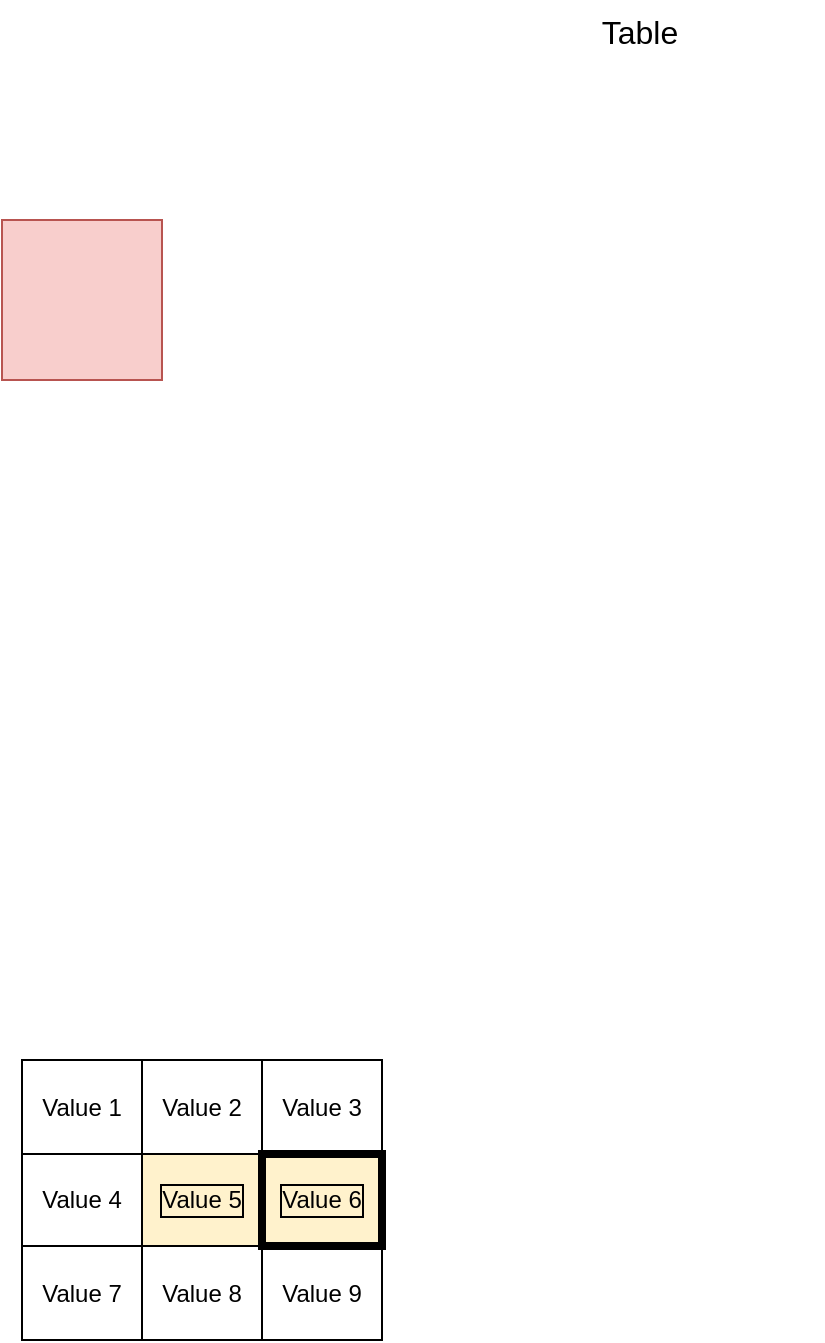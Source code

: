 <mxfile scale="1" border="0" version="24.7.16" pages="2">
  <diagram name="ページ1" id="U6xUQr6S9z3JtIOgiypR">
    <mxGraphModel dx="794" dy="412" grid="1" gridSize="10" guides="1" tooltips="1" connect="1" arrows="1" fold="1" page="1" pageScale="1" pageWidth="827" pageHeight="1169" math="0" shadow="0">
      <root>
        <mxCell id="0" />
        <mxCell id="1" parent="0" />
        <mxCell id="Lo0m9wbOEnz2ID4Yv2Ut-1" value="" style="whiteSpace=wrap;html=1;aspect=fixed;fillColor=#f8cecc;strokeColor=#b85450;" parent="1" vertex="1">
          <mxGeometry x="310" y="180" width="80" height="80" as="geometry" />
        </mxCell>
        <mxCell id="p9iNDjVz-hU1O5Anvqw2-74" value="" style="childLayout=tableLayout;recursiveResize=0;shadow=0;fillColor=none;fontColor=default;" parent="1" vertex="1">
          <mxGeometry x="320" y="600" width="180" height="140" as="geometry" />
        </mxCell>
        <mxCell id="p9iNDjVz-hU1O5Anvqw2-75" value="" style="shape=tableRow;horizontal=0;startSize=0;swimlaneHead=0;swimlaneBody=0;top=0;left=0;bottom=0;right=0;dropTarget=0;collapsible=0;recursiveResize=0;expand=0;fontStyle=0;fillColor=none;strokeColor=inherit;" parent="p9iNDjVz-hU1O5Anvqw2-74" vertex="1">
          <mxGeometry width="180" height="47" as="geometry" />
        </mxCell>
        <mxCell id="p9iNDjVz-hU1O5Anvqw2-76" value="Value 1" style="connectable=0;recursiveResize=0;strokeColor=inherit;fillColor=none;align=center;whiteSpace=wrap;html=1;" parent="p9iNDjVz-hU1O5Anvqw2-75" vertex="1">
          <mxGeometry width="60" height="47" as="geometry">
            <mxRectangle width="60" height="47" as="alternateBounds" />
          </mxGeometry>
        </mxCell>
        <mxCell id="p9iNDjVz-hU1O5Anvqw2-77" value="Value 2" style="connectable=0;recursiveResize=0;strokeColor=inherit;fillColor=none;align=center;whiteSpace=wrap;html=1;" parent="p9iNDjVz-hU1O5Anvqw2-75" vertex="1">
          <mxGeometry x="60" width="60" height="47" as="geometry">
            <mxRectangle width="60" height="47" as="alternateBounds" />
          </mxGeometry>
        </mxCell>
        <mxCell id="p9iNDjVz-hU1O5Anvqw2-78" value="Value 3" style="connectable=0;recursiveResize=0;strokeColor=inherit;fillColor=none;align=center;whiteSpace=wrap;html=1;" parent="p9iNDjVz-hU1O5Anvqw2-75" vertex="1">
          <mxGeometry x="120" width="60" height="47" as="geometry">
            <mxRectangle width="60" height="47" as="alternateBounds" />
          </mxGeometry>
        </mxCell>
        <mxCell id="p9iNDjVz-hU1O5Anvqw2-79" style="shape=tableRow;horizontal=0;startSize=0;swimlaneHead=0;swimlaneBody=0;top=0;left=0;bottom=0;right=0;dropTarget=0;collapsible=0;recursiveResize=0;expand=0;fontStyle=0;fillColor=none;strokeColor=inherit;" parent="p9iNDjVz-hU1O5Anvqw2-74" vertex="1">
          <mxGeometry y="47" width="180" height="46" as="geometry" />
        </mxCell>
        <mxCell id="p9iNDjVz-hU1O5Anvqw2-80" value="Value 4" style="connectable=0;recursiveResize=0;strokeColor=inherit;fillColor=none;align=center;whiteSpace=wrap;html=1;" parent="p9iNDjVz-hU1O5Anvqw2-79" vertex="1">
          <mxGeometry width="60" height="46" as="geometry">
            <mxRectangle width="60" height="46" as="alternateBounds" />
          </mxGeometry>
        </mxCell>
        <mxCell id="p9iNDjVz-hU1O5Anvqw2-81" value="Value 5" style="connectable=0;recursiveResize=0;strokeColor=inherit;fillColor=#fff2cc;align=center;whiteSpace=wrap;html=1;labelBorderColor=default;perimeterSpacing=0;shadow=0;" parent="p9iNDjVz-hU1O5Anvqw2-79" vertex="1">
          <mxGeometry x="60" width="60" height="46" as="geometry">
            <mxRectangle width="60" height="46" as="alternateBounds" />
          </mxGeometry>
        </mxCell>
        <mxCell id="p9iNDjVz-hU1O5Anvqw2-82" value="Value 6" style="connectable=0;recursiveResize=0;strokeColor=default;fillColor=#fff2cc;align=center;whiteSpace=wrap;html=1;labelBorderColor=default;perimeterSpacing=0;shadow=0;strokeWidth=4;" parent="p9iNDjVz-hU1O5Anvqw2-79" vertex="1">
          <mxGeometry x="120" width="60" height="46" as="geometry">
            <mxRectangle width="60" height="46" as="alternateBounds" />
          </mxGeometry>
        </mxCell>
        <mxCell id="p9iNDjVz-hU1O5Anvqw2-83" style="shape=tableRow;horizontal=0;startSize=0;swimlaneHead=0;swimlaneBody=0;top=0;left=0;bottom=0;right=0;dropTarget=0;collapsible=0;recursiveResize=0;expand=0;fontStyle=0;fillColor=none;strokeColor=inherit;" parent="p9iNDjVz-hU1O5Anvqw2-74" vertex="1">
          <mxGeometry y="93" width="180" height="47" as="geometry" />
        </mxCell>
        <mxCell id="p9iNDjVz-hU1O5Anvqw2-84" value="Value 7" style="connectable=0;recursiveResize=0;strokeColor=inherit;fillColor=none;align=center;whiteSpace=wrap;html=1;" parent="p9iNDjVz-hU1O5Anvqw2-83" vertex="1">
          <mxGeometry width="60" height="47" as="geometry">
            <mxRectangle width="60" height="47" as="alternateBounds" />
          </mxGeometry>
        </mxCell>
        <mxCell id="p9iNDjVz-hU1O5Anvqw2-85" value="Value 8" style="connectable=0;recursiveResize=0;strokeColor=inherit;fillColor=none;align=center;whiteSpace=wrap;html=1;" parent="p9iNDjVz-hU1O5Anvqw2-83" vertex="1">
          <mxGeometry x="60" width="60" height="47" as="geometry">
            <mxRectangle width="60" height="47" as="alternateBounds" />
          </mxGeometry>
        </mxCell>
        <mxCell id="p9iNDjVz-hU1O5Anvqw2-86" value="Value 9" style="connectable=0;recursiveResize=0;strokeColor=inherit;fillColor=none;align=center;whiteSpace=wrap;html=1;" parent="p9iNDjVz-hU1O5Anvqw2-83" vertex="1">
          <mxGeometry x="120" width="60" height="47" as="geometry">
            <mxRectangle width="60" height="47" as="alternateBounds" />
          </mxGeometry>
        </mxCell>
        <mxCell id="p9iNDjVz-hU1O5Anvqw2-87" value="Table" style="shape=table;startSize=30;container=1;collapsible=0;childLayout=tableLayout;strokeColor=none;fontSize=16;top=0;bottom=0;left=0;right=0;strokeWidth=5;" parent="1" vertex="1">
          <mxGeometry x="538" y="70" width="182" height="150" as="geometry" />
        </mxCell>
        <mxCell id="p9iNDjVz-hU1O5Anvqw2-88" value="" style="shape=tableRow;horizontal=0;startSize=0;swimlaneHead=0;swimlaneBody=0;strokeColor=inherit;top=0;left=0;bottom=0;right=0;collapsible=0;dropTarget=0;fillColor=none;points=[[0,0.5],[1,0.5]];portConstraint=eastwest;fontSize=16;" parent="p9iNDjVz-hU1O5Anvqw2-87" vertex="1">
          <mxGeometry y="30" width="182" height="40" as="geometry" />
        </mxCell>
        <mxCell id="p9iNDjVz-hU1O5Anvqw2-89" value="" style="shape=partialRectangle;html=1;whiteSpace=wrap;connectable=0;strokeColor=default;overflow=hidden;fillColor=none;top=0;left=0;bottom=0;right=0;pointerEvents=1;fontSize=16;" parent="p9iNDjVz-hU1O5Anvqw2-88" vertex="1">
          <mxGeometry width="60" height="40" as="geometry">
            <mxRectangle width="60" height="40" as="alternateBounds" />
          </mxGeometry>
        </mxCell>
        <mxCell id="p9iNDjVz-hU1O5Anvqw2-90" value="" style="shape=partialRectangle;html=1;whiteSpace=wrap;connectable=0;strokeColor=default;overflow=hidden;fillColor=none;top=0;left=0;bottom=0;right=0;pointerEvents=1;fontSize=16;" parent="p9iNDjVz-hU1O5Anvqw2-88" vertex="1">
          <mxGeometry x="60" width="62" height="40" as="geometry">
            <mxRectangle width="62" height="40" as="alternateBounds" />
          </mxGeometry>
        </mxCell>
        <mxCell id="p9iNDjVz-hU1O5Anvqw2-91" value="" style="shape=partialRectangle;html=1;whiteSpace=wrap;connectable=0;strokeColor=default;overflow=hidden;fillColor=none;top=0;left=0;bottom=0;right=0;pointerEvents=1;fontSize=16;" parent="p9iNDjVz-hU1O5Anvqw2-88" vertex="1">
          <mxGeometry x="122" width="60" height="40" as="geometry">
            <mxRectangle width="60" height="40" as="alternateBounds" />
          </mxGeometry>
        </mxCell>
        <mxCell id="p9iNDjVz-hU1O5Anvqw2-92" value="" style="shape=tableRow;horizontal=0;startSize=0;swimlaneHead=0;swimlaneBody=0;strokeColor=inherit;top=0;left=0;bottom=0;right=0;collapsible=0;dropTarget=0;fillColor=none;points=[[0,0.5],[1,0.5]];portConstraint=eastwest;fontSize=16;" parent="p9iNDjVz-hU1O5Anvqw2-87" vertex="1">
          <mxGeometry y="70" width="182" height="40" as="geometry" />
        </mxCell>
        <mxCell id="p9iNDjVz-hU1O5Anvqw2-93" value="" style="shape=partialRectangle;html=1;whiteSpace=wrap;connectable=0;strokeColor=default;overflow=hidden;fillColor=none;top=0;left=0;bottom=0;right=0;pointerEvents=1;fontSize=16;" parent="p9iNDjVz-hU1O5Anvqw2-92" vertex="1">
          <mxGeometry width="60" height="40" as="geometry">
            <mxRectangle width="60" height="40" as="alternateBounds" />
          </mxGeometry>
        </mxCell>
        <mxCell id="p9iNDjVz-hU1O5Anvqw2-94" value="" style="shape=partialRectangle;html=1;whiteSpace=wrap;connectable=0;strokeColor=default;overflow=hidden;fillColor=none;top=0;left=0;bottom=0;right=0;pointerEvents=1;fontSize=16;" parent="p9iNDjVz-hU1O5Anvqw2-92" vertex="1">
          <mxGeometry x="60" width="62" height="40" as="geometry">
            <mxRectangle width="62" height="40" as="alternateBounds" />
          </mxGeometry>
        </mxCell>
        <mxCell id="p9iNDjVz-hU1O5Anvqw2-95" value="" style="shape=partialRectangle;html=1;whiteSpace=wrap;connectable=0;strokeColor=default;overflow=hidden;fillColor=none;top=0;left=0;bottom=0;right=0;pointerEvents=1;fontSize=16;" parent="p9iNDjVz-hU1O5Anvqw2-92" vertex="1">
          <mxGeometry x="122" width="60" height="40" as="geometry">
            <mxRectangle width="60" height="40" as="alternateBounds" />
          </mxGeometry>
        </mxCell>
        <mxCell id="p9iNDjVz-hU1O5Anvqw2-96" value="" style="shape=tableRow;horizontal=0;startSize=0;swimlaneHead=0;swimlaneBody=0;strokeColor=inherit;top=0;left=0;bottom=0;right=0;collapsible=0;dropTarget=0;fillColor=none;points=[[0,0.5],[1,0.5]];portConstraint=eastwest;fontSize=16;" parent="p9iNDjVz-hU1O5Anvqw2-87" vertex="1">
          <mxGeometry y="110" width="182" height="40" as="geometry" />
        </mxCell>
        <mxCell id="p9iNDjVz-hU1O5Anvqw2-97" value="" style="shape=partialRectangle;html=1;whiteSpace=wrap;connectable=0;strokeColor=default;overflow=hidden;fillColor=none;top=0;left=0;bottom=0;right=0;pointerEvents=1;fontSize=16;" parent="p9iNDjVz-hU1O5Anvqw2-96" vertex="1">
          <mxGeometry width="60" height="40" as="geometry">
            <mxRectangle width="60" height="40" as="alternateBounds" />
          </mxGeometry>
        </mxCell>
        <mxCell id="p9iNDjVz-hU1O5Anvqw2-98" value="" style="shape=partialRectangle;html=1;whiteSpace=wrap;connectable=0;strokeColor=default;overflow=hidden;fillColor=none;top=0;left=0;bottom=0;right=0;pointerEvents=1;fontSize=16;" parent="p9iNDjVz-hU1O5Anvqw2-96" vertex="1">
          <mxGeometry x="60" width="62" height="40" as="geometry">
            <mxRectangle width="62" height="40" as="alternateBounds" />
          </mxGeometry>
        </mxCell>
        <mxCell id="p9iNDjVz-hU1O5Anvqw2-99" value="" style="shape=partialRectangle;html=1;whiteSpace=wrap;connectable=0;strokeColor=default;overflow=hidden;fillColor=none;top=0;left=0;bottom=0;right=0;pointerEvents=1;fontSize=16;" parent="p9iNDjVz-hU1O5Anvqw2-96" vertex="1">
          <mxGeometry x="122" width="60" height="40" as="geometry">
            <mxRectangle width="60" height="40" as="alternateBounds" />
          </mxGeometry>
        </mxCell>
      </root>
    </mxGraphModel>
  </diagram>
  <diagram id="YywRjV8W-vymvpVH_Vps" name="ページ2">
    <mxGraphModel dx="1434" dy="738" grid="1" gridSize="10" guides="1" tooltips="1" connect="1" arrows="1" fold="1" page="1" pageScale="1" pageWidth="827" pageHeight="1169" math="0" shadow="0">
      <root>
        <mxCell id="0" />
        <mxCell id="1" parent="0" />
        <mxCell id="RDpTKEKwu0cXom9uUKQu-1" value="Horizontal Container" style="swimlane;horizontal=0;whiteSpace=wrap;html=1;" vertex="1" parent="1">
          <mxGeometry x="310" y="210" width="200" height="200" as="geometry" />
        </mxCell>
      </root>
    </mxGraphModel>
  </diagram>
</mxfile>
